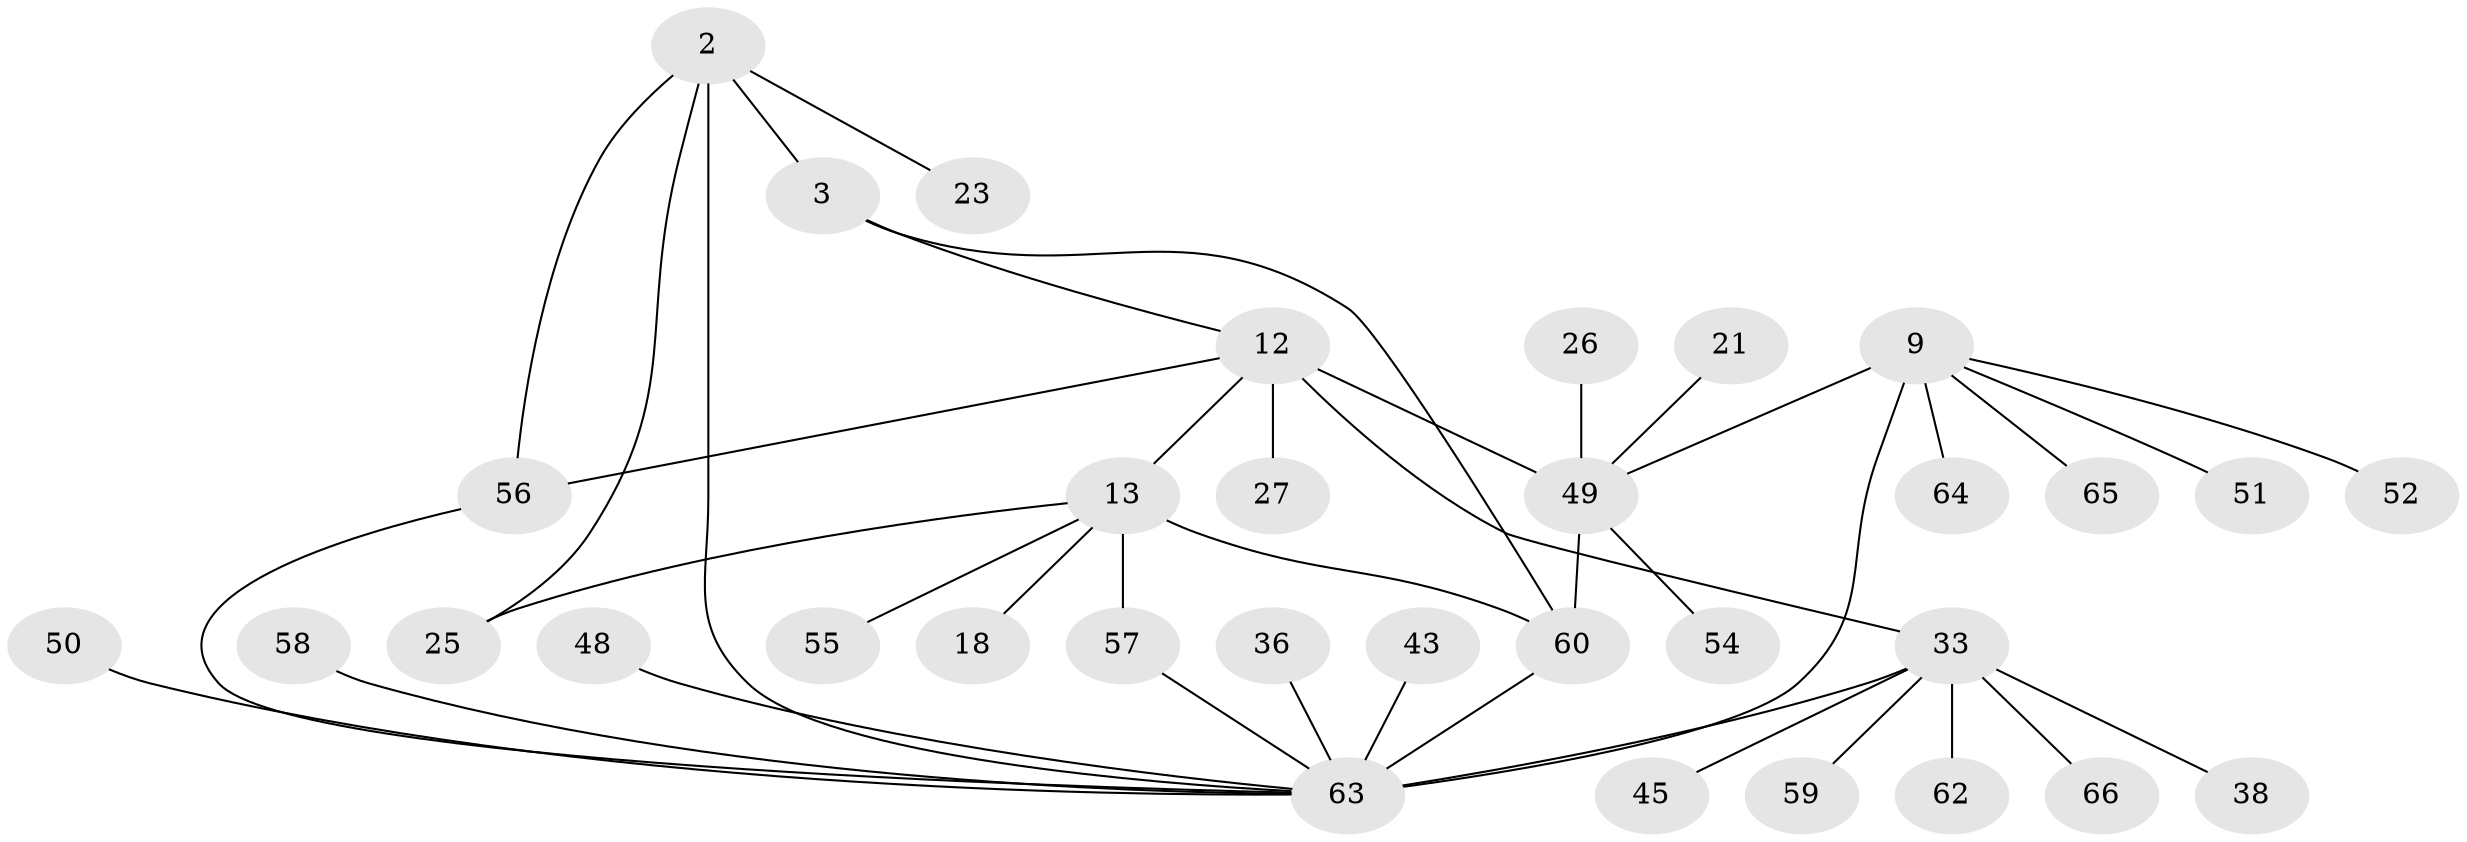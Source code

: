 // original degree distribution, {2: 0.22727272727272727, 8: 0.06060606060606061, 4: 0.07575757575757576, 13: 0.015151515151515152, 7: 0.015151515151515152, 6: 0.030303030303030304, 5: 0.015151515151515152, 3: 0.09090909090909091, 1: 0.4696969696969697}
// Generated by graph-tools (version 1.1) at 2025/55/03/09/25 04:55:05]
// undirected, 33 vertices, 41 edges
graph export_dot {
graph [start="1"]
  node [color=gray90,style=filled];
  2;
  3 [super="+1"];
  9 [super="+8"];
  12 [super="+10"];
  13;
  18;
  21;
  23 [super="+19"];
  25 [super="+16+20"];
  26;
  27;
  33 [super="+6+17"];
  36;
  38 [super="+29"];
  43;
  45;
  48;
  49 [super="+46+11"];
  50 [super="+37"];
  51;
  52;
  54;
  55;
  56 [super="+35+44+47"];
  57;
  58;
  59;
  60 [super="+53+31+15"];
  62;
  63 [super="+32+7"];
  64 [super="+28+39"];
  65 [super="+41+61"];
  66 [super="+34"];
  2 -- 3 [weight=2];
  2 -- 25;
  2 -- 23;
  2 -- 56 [weight=2];
  2 -- 63 [weight=2];
  3 -- 12;
  3 -- 60;
  9 -- 51;
  9 -- 52;
  9 -- 65;
  9 -- 64;
  9 -- 63 [weight=3];
  9 -- 49;
  12 -- 27;
  12 -- 13;
  12 -- 56;
  12 -- 33;
  12 -- 49 [weight=2];
  13 -- 18;
  13 -- 55;
  13 -- 57;
  13 -- 25;
  13 -- 60 [weight=3];
  21 -- 49;
  26 -- 49;
  33 -- 66;
  33 -- 38;
  33 -- 45;
  33 -- 59;
  33 -- 62;
  33 -- 63 [weight=2];
  36 -- 63;
  43 -- 63;
  48 -- 63;
  49 -- 54;
  49 -- 60;
  50 -- 63;
  56 -- 63;
  57 -- 63;
  58 -- 63;
  60 -- 63 [weight=2];
}
